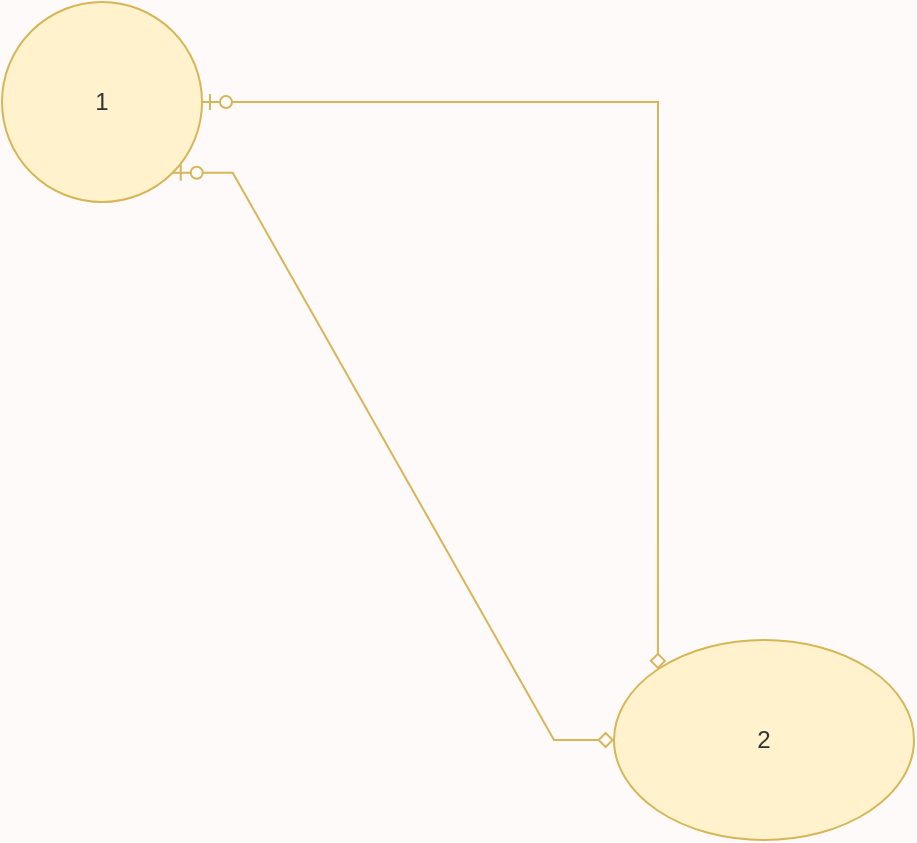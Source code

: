 <mxfile>
    <diagram id="w6U" name="Style-Plain">
        <mxGraphModel dx="667" dy="583" grid="0" gridSize="10" guides="1" tooltips="1" connect="1" arrows="1" fold="1" page="1" pageScale="1" pageWidth="1169" pageHeight="827" background="#FFFAFA" math="0" shadow="0">
            <root>
                <mxCell id="page_root_w6U"/>
                <mxCell id="node_root_w6U" parent="page_root_w6U"/>
                <mxCell id="1" value="1" style="whiteSpace=wrap;html=1;fillColor=#fff2cc;strokeColor=#d6b656;fontColor=#333333;ellipse" parent="node_root_w6U" vertex="1">
                    <mxGeometry x="30" y="10" width="100" height="100" as="geometry"/>
                </mxCell>
                <mxCell id="2" value="2" style="whiteSpace=wrap;html=1;fillColor=#fff2cc;strokeColor=#d6b656;fontColor=#333333;ellipse" parent="node_root_w6U" vertex="1">
                    <mxGeometry x="336" y="329" width="150" height="100" as="geometry"/>
                </mxCell>
                <mxCell id="w6U-4" value="" style="exitX=1;exitY=0.5;exitDx=0;exitDy=0;startArrow=ERzeroToOne;startFill=1;endArrow=diamond;endFill=0;whiteSpace=wrap;html=1;fillColor=#fff2cc;strokeColor=#d6b656;entryX=0;entryY=0;entryDx=0;entryDy=0;edgeStyle=orthogonalEdgeStyle;elbow=vertical;rounded=0;" parent="node_root_w6U" source="1" target="2" edge="1">
                    <mxGeometry relative="1" as="geometry"/>
                </mxCell>
                <mxCell id="w6U-5" value="" style="exitX=1;exitY=1;exitDx=0;exitDy=0;entryX=0;entryY=0.5;entryDx=0;entryDy=0;startArrow=ERzeroToOne;startFill=1;endArrow=diamond;endFill=0;whiteSpace=wrap;html=1;fillColor=#fff2cc;strokeColor=#d6b656;elbow=vertical;edgeStyle=entityRelationEdgeStyle;rounded=0;" edge="1" parent="node_root_w6U" source="1" target="2">
                    <mxGeometry relative="1" as="geometry"/>
                </mxCell>
            </root>
        </mxGraphModel>
    </diagram>
</mxfile>